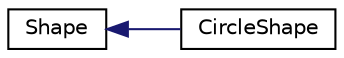 digraph "Graphical Class Hierarchy"
{
  edge [fontname="Helvetica",fontsize="10",labelfontname="Helvetica",labelfontsize="10"];
  node [fontname="Helvetica",fontsize="10",shape=record];
  rankdir="LR";
  Node1 [label="Shape",height=0.2,width=0.4,color="black", fillcolor="white", style="filled",URL="$classShape.html"];
  Node1 -> Node2 [dir="back",color="midnightblue",fontsize="10",style="solid",fontname="Helvetica"];
  Node2 [label="CircleShape",height=0.2,width=0.4,color="black", fillcolor="white", style="filled",URL="$classCircleShape.html"];
}
